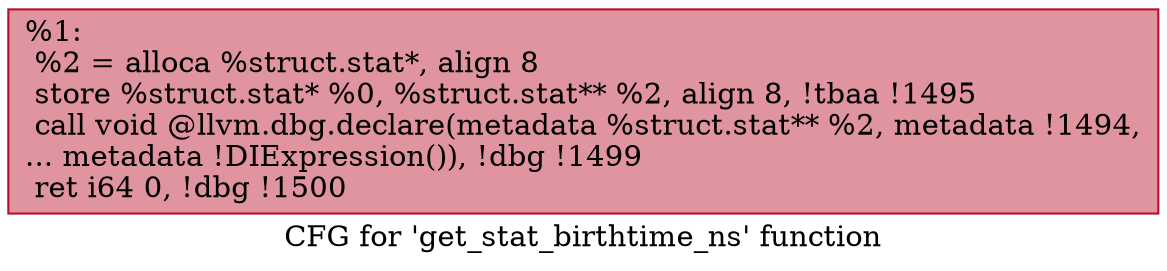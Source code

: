 digraph "CFG for 'get_stat_birthtime_ns' function" {
	label="CFG for 'get_stat_birthtime_ns' function";

	Node0x11545b0 [shape=record,color="#b70d28ff", style=filled, fillcolor="#b70d2870",label="{%1:\l  %2 = alloca %struct.stat*, align 8\l  store %struct.stat* %0, %struct.stat** %2, align 8, !tbaa !1495\l  call void @llvm.dbg.declare(metadata %struct.stat** %2, metadata !1494,\l... metadata !DIExpression()), !dbg !1499\l  ret i64 0, !dbg !1500\l}"];
}
